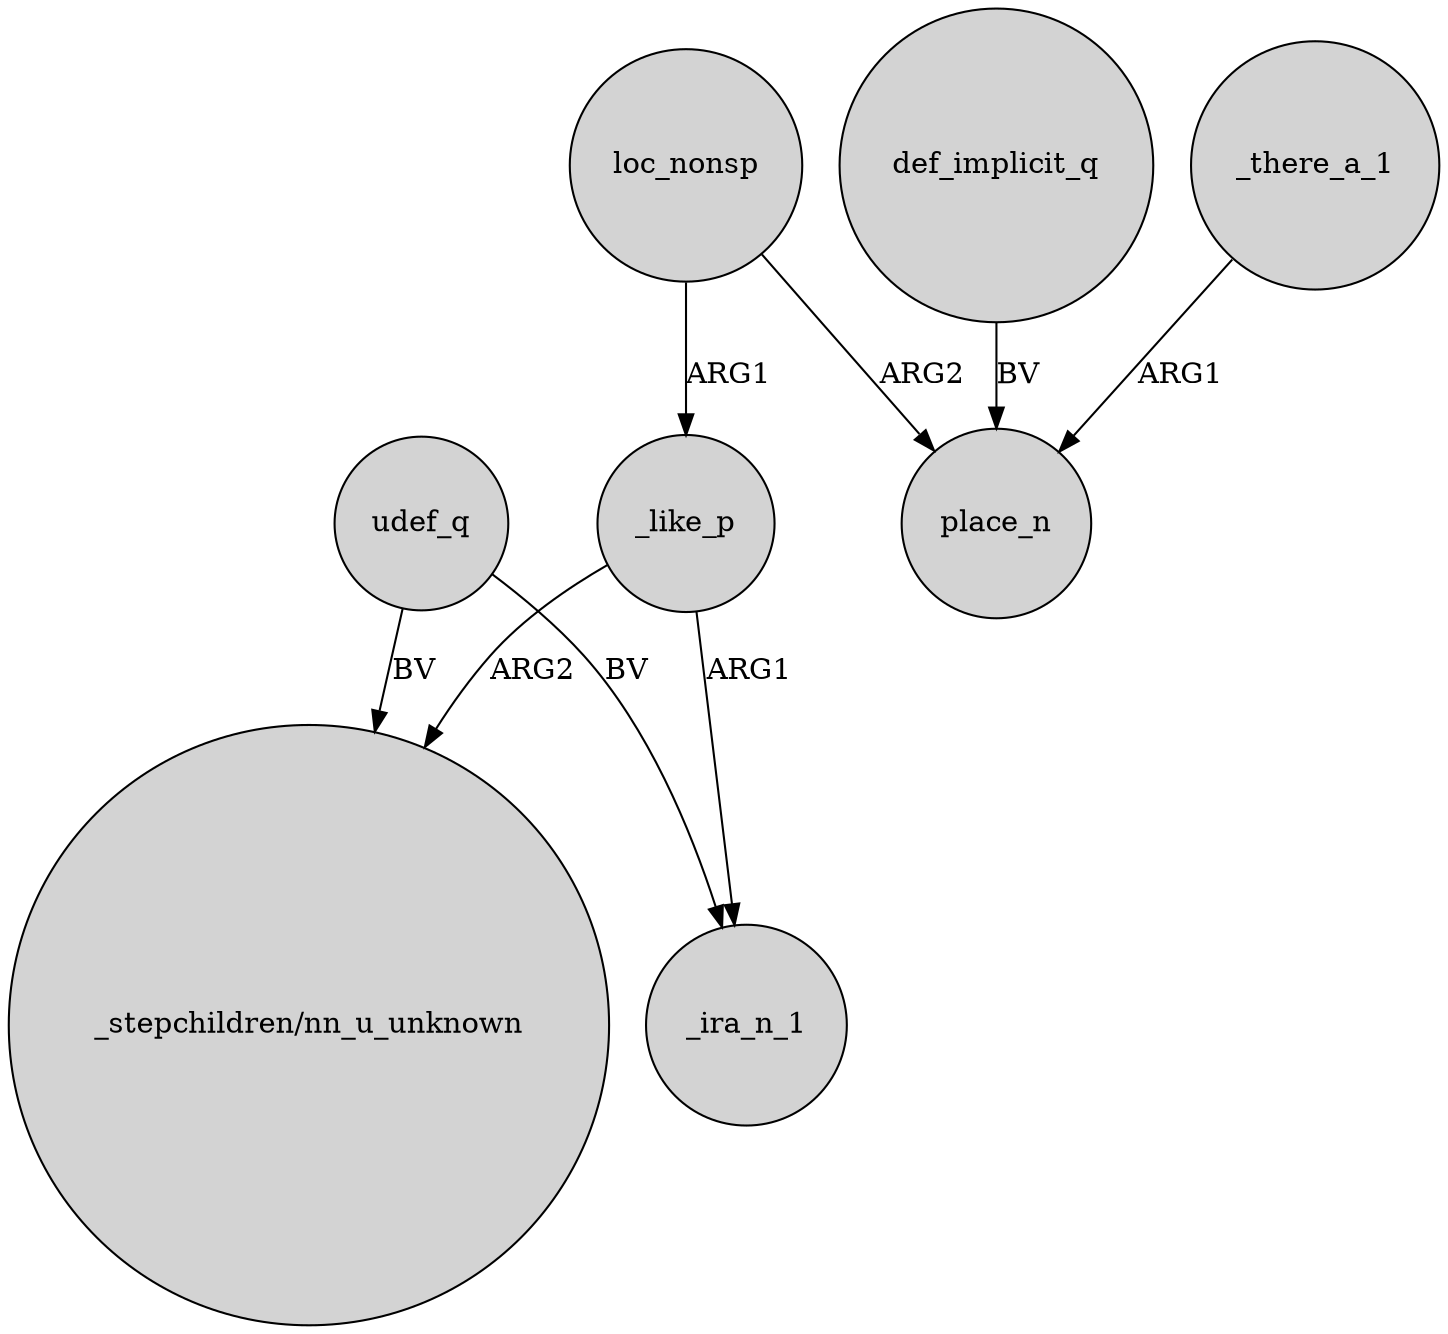 digraph {
	node [shape=circle style=filled]
	_like_p -> "_stepchildren/nn_u_unknown" [label=ARG2]
	loc_nonsp -> place_n [label=ARG2]
	udef_q -> "_stepchildren/nn_u_unknown" [label=BV]
	def_implicit_q -> place_n [label=BV]
	udef_q -> _ira_n_1 [label=BV]
	_like_p -> _ira_n_1 [label=ARG1]
	_there_a_1 -> place_n [label=ARG1]
	loc_nonsp -> _like_p [label=ARG1]
}
